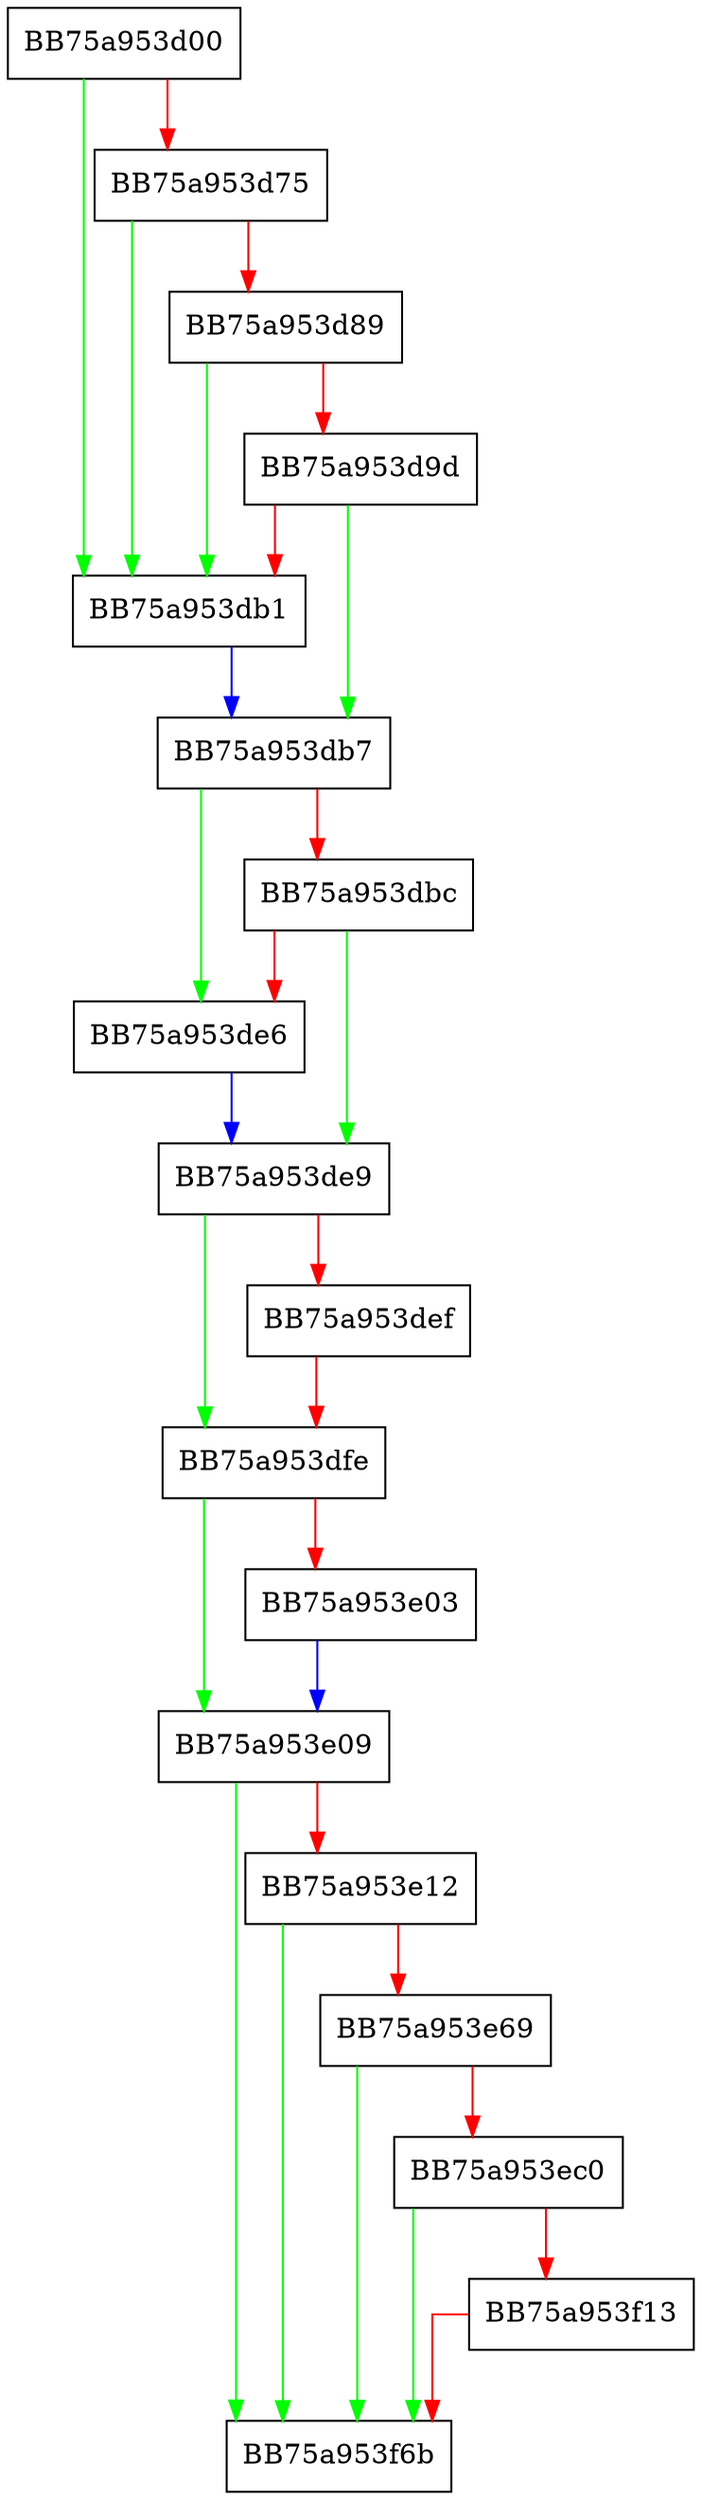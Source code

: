 digraph init {
  node [shape="box"];
  graph [splines=ortho];
  BB75a953d00 -> BB75a953db1 [color="green"];
  BB75a953d00 -> BB75a953d75 [color="red"];
  BB75a953d75 -> BB75a953db1 [color="green"];
  BB75a953d75 -> BB75a953d89 [color="red"];
  BB75a953d89 -> BB75a953db1 [color="green"];
  BB75a953d89 -> BB75a953d9d [color="red"];
  BB75a953d9d -> BB75a953db7 [color="green"];
  BB75a953d9d -> BB75a953db1 [color="red"];
  BB75a953db1 -> BB75a953db7 [color="blue"];
  BB75a953db7 -> BB75a953de6 [color="green"];
  BB75a953db7 -> BB75a953dbc [color="red"];
  BB75a953dbc -> BB75a953de9 [color="green"];
  BB75a953dbc -> BB75a953de6 [color="red"];
  BB75a953de6 -> BB75a953de9 [color="blue"];
  BB75a953de9 -> BB75a953dfe [color="green"];
  BB75a953de9 -> BB75a953def [color="red"];
  BB75a953def -> BB75a953dfe [color="red"];
  BB75a953dfe -> BB75a953e09 [color="green"];
  BB75a953dfe -> BB75a953e03 [color="red"];
  BB75a953e03 -> BB75a953e09 [color="blue"];
  BB75a953e09 -> BB75a953f6b [color="green"];
  BB75a953e09 -> BB75a953e12 [color="red"];
  BB75a953e12 -> BB75a953f6b [color="green"];
  BB75a953e12 -> BB75a953e69 [color="red"];
  BB75a953e69 -> BB75a953f6b [color="green"];
  BB75a953e69 -> BB75a953ec0 [color="red"];
  BB75a953ec0 -> BB75a953f6b [color="green"];
  BB75a953ec0 -> BB75a953f13 [color="red"];
  BB75a953f13 -> BB75a953f6b [color="red"];
}